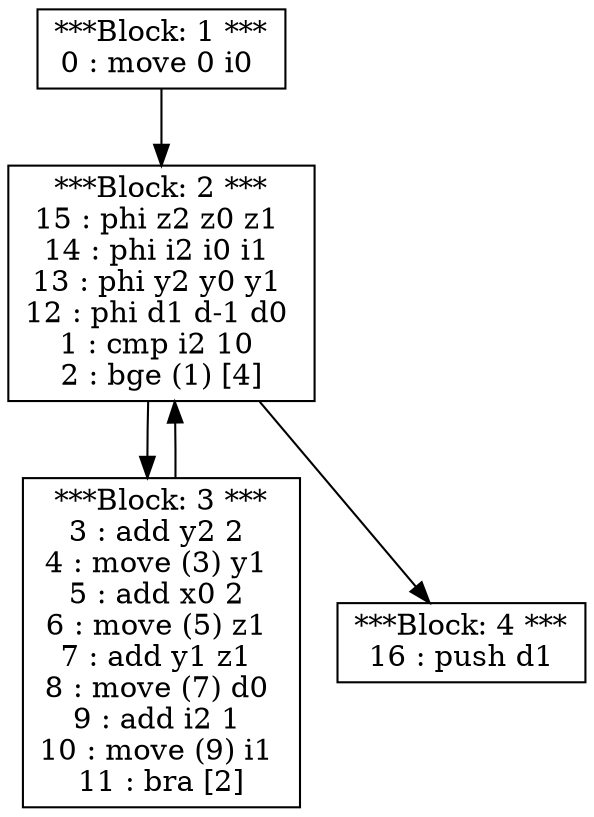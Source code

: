 digraph structs {
1 [shape=record,label="***Block: 1 ***\n0 : move 0 i0 \n"]
2 [shape=record,label="***Block: 2 ***\n15 : phi z2 z0 z1 \n14 : phi i2 i0 i1 \n13 : phi y2 y0 y1 \n12 : phi d1 d-1 d0 \n1 : cmp i2 10 \n2 : bge (1) [4]\n"]
3 [shape=record,label="***Block: 3 ***\n3 : add y2 2 \n4 : move (3) y1 \n5 : add x0 2 \n6 : move (5) z1 \n7 : add y1 z1 \n8 : move (7) d0 \n9 : add i2 1 \n10 : move (9) i1 \n11 : bra [2]\n"]
4 [shape=record,label="***Block: 4 ***\n16 : push d1\n"]
1 -> 2;
2 -> 3;
3 -> 2;
2 -> 4;

}
